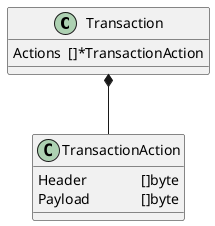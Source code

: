 @startuml
class Transaction {
  Actions  []*TransactionAction
}

class TransactionAction  {
    Header               []byte
    Payload              []byte
}

Transaction *-- TransactionAction
@enduml